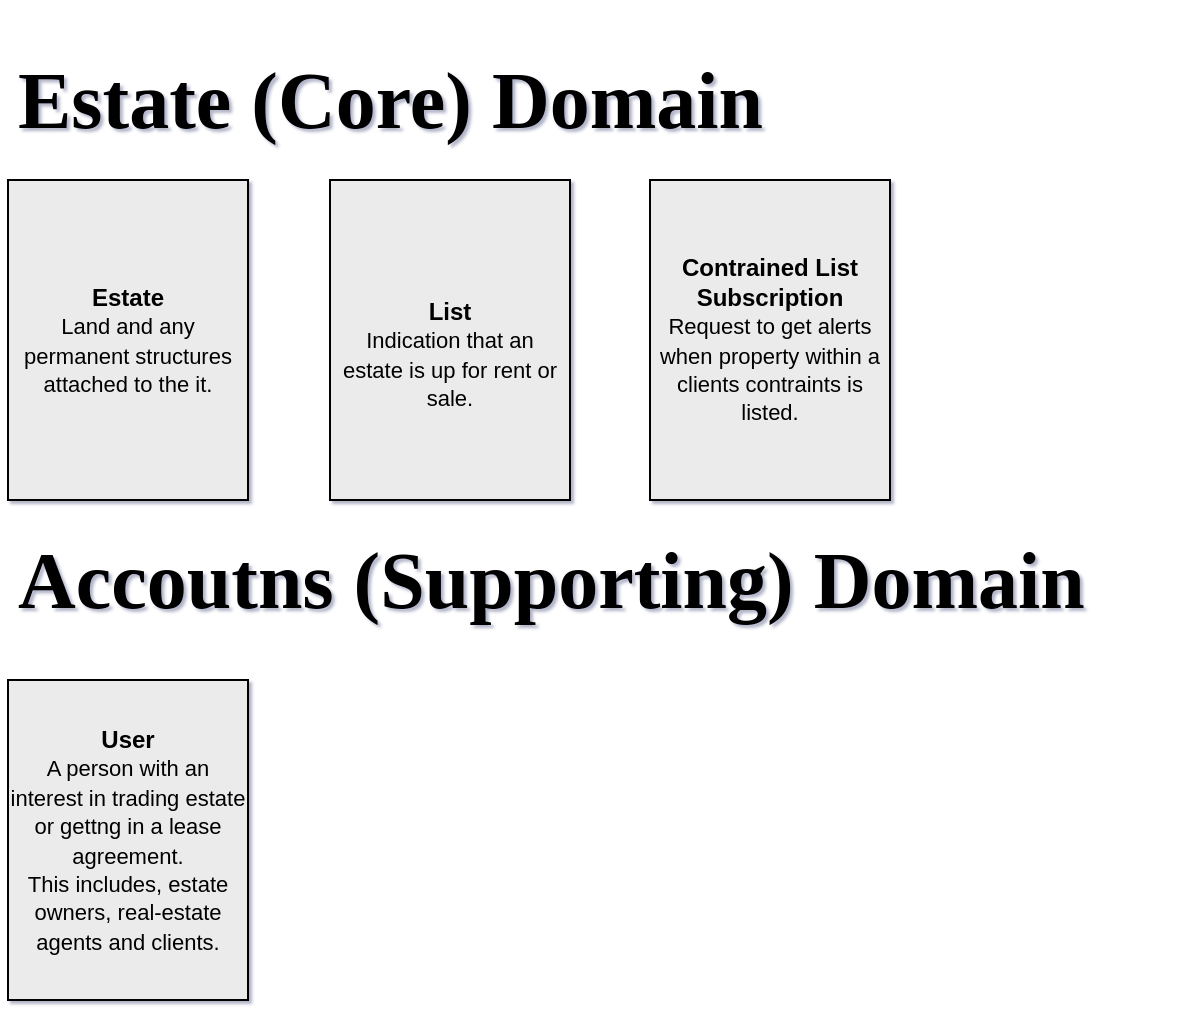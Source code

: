 <mxfile version="20.8.10" type="device"><diagram name="Page-1" id="nqBFZH9pYd5dQU-yoDV2"><mxGraphModel dx="1036" dy="614" grid="1" gridSize="10" guides="1" tooltips="1" connect="1" arrows="1" fold="1" page="1" pageScale="1" pageWidth="850" pageHeight="1100" background="none" math="0" shadow="1"><root><mxCell id="0"/><mxCell id="1" parent="0"/><mxCell id="CuHeNcUSEfYhTejVgkLS-1" value="&lt;h3&gt;&lt;/h3&gt;&lt;font style=&quot;&quot;&gt;&lt;b&gt;List&lt;br&gt;&lt;/b&gt;&lt;/font&gt;&lt;span style=&quot;font-size: 11px;&quot;&gt;&amp;nbsp;Indication that an&amp;nbsp; estate is up for rent or sale.&lt;/span&gt;" style="rounded=0;whiteSpace=wrap;html=1;align=center;fillColor=#EBEBEB;" parent="1" vertex="1"><mxGeometry x="200" y="120" width="120" height="160" as="geometry"/></mxCell><mxCell id="V8PCsZh2sfmkTJB1EP9i-2" value="&lt;font style=&quot;&quot;&gt;&lt;b&gt;Estate&lt;br&gt;&lt;/b&gt;&lt;/font&gt;&lt;font style=&quot;font-size: 11px;&quot;&gt;Land and any permanent structures attached to the it.&lt;/font&gt;" style="rounded=0;whiteSpace=wrap;html=1;fillColor=#EBEBEB;align=center;" parent="1" vertex="1"><mxGeometry x="39" y="120" width="120" height="160" as="geometry"/></mxCell><mxCell id="V8PCsZh2sfmkTJB1EP9i-3" value="&lt;font style=&quot;&quot;&gt;&lt;b&gt;Contrained List Subscription&lt;br&gt;&lt;/b&gt;&lt;/font&gt;&lt;font style=&quot;font-size: 11px;&quot;&gt;Request to get alerts when property within a clients contraints is listed.&lt;/font&gt;" style="rounded=0;whiteSpace=wrap;html=1;fillColor=#EBEBEB;" parent="1" vertex="1"><mxGeometry x="360" y="120" width="120" height="160" as="geometry"/></mxCell><mxCell id="V8PCsZh2sfmkTJB1EP9i-4" value="&lt;b&gt;User&lt;br&gt;&lt;/b&gt;&lt;span style=&quot;font-size: 11px;&quot;&gt;A person with an interest in trading estate or gettng in a lease agreement.&lt;br&gt;This includes, estate owners, real-estate agents and clients.&lt;br&gt;&lt;/span&gt;" style="rounded=0;whiteSpace=wrap;html=1;fillColor=#EBEBEB;" parent="1" vertex="1"><mxGeometry x="39" y="370" width="120" height="160" as="geometry"/></mxCell><mxCell id="V8PCsZh2sfmkTJB1EP9i-9" value="&lt;h1&gt;&lt;font face=&quot;Garamond&quot;&gt;Estate (Core) Domain&lt;/font&gt;&lt;/h1&gt;" style="text;html=1;strokeColor=none;fillColor=none;spacing=5;spacingTop=-20;whiteSpace=wrap;overflow=hidden;rounded=0;fontSize=20;fontFamily=Architects Daughter;perimeterSpacing=0;glass=0;shadow=0;" parent="1" vertex="1"><mxGeometry x="39" y="40" width="481" height="80" as="geometry"/></mxCell><mxCell id="V8PCsZh2sfmkTJB1EP9i-20" value="&lt;h1&gt;&lt;font face=&quot;Garamond&quot;&gt;Accoutns (Supporting) Domain&lt;/font&gt;&lt;/h1&gt;" style="text;html=1;strokeColor=none;fillColor=none;spacing=5;spacingTop=-20;whiteSpace=wrap;overflow=hidden;rounded=1;fontSize=20;fontFamily=Architects Daughter;perimeterSpacing=0;glass=1;shadow=1;" parent="1" vertex="1"><mxGeometry x="39" y="280" width="581" height="80" as="geometry"/></mxCell></root></mxGraphModel></diagram></mxfile>